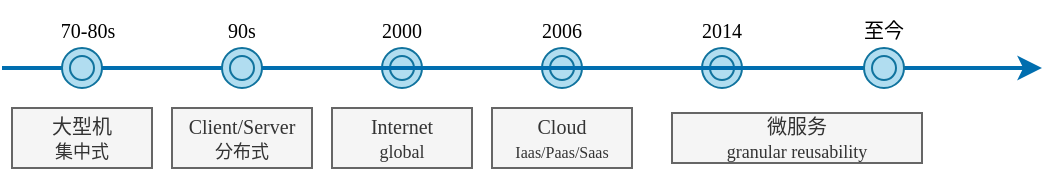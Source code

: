 <mxfile version="26.0.14">
  <diagram name="第 1 页" id="LU0cStmjmYkRrn_uNDRQ">
    <mxGraphModel dx="442" dy="223" grid="1" gridSize="10" guides="1" tooltips="1" connect="1" arrows="1" fold="1" page="1" pageScale="1" pageWidth="827" pageHeight="1169" math="0" shadow="0">
      <root>
        <mxCell id="0" />
        <mxCell id="1" parent="0" />
        <mxCell id="v2yjPvonkrgVvbv5Wmdi-2" value="" style="endArrow=classic;html=1;rounded=0;strokeWidth=2;fillColor=#1ba1e2;strokeColor=#006EAF;fontFamily=Times New Roman;" parent="1" source="v2yjPvonkrgVvbv5Wmdi-13" edge="1">
          <mxGeometry width="50" height="50" relative="1" as="geometry">
            <mxPoint x="190" y="360" as="sourcePoint" />
            <mxPoint x="720" y="360" as="targetPoint" />
          </mxGeometry>
        </mxCell>
        <mxCell id="v2yjPvonkrgVvbv5Wmdi-7" value="" style="endArrow=none;html=1;rounded=0;strokeWidth=2;startFill=0;fillColor=#1ba1e2;strokeColor=#006EAF;fontFamily=Times New Roman;" parent="1" target="v2yjPvonkrgVvbv5Wmdi-3" edge="1">
          <mxGeometry width="50" height="50" relative="1" as="geometry">
            <mxPoint x="200" y="360" as="sourcePoint" />
            <mxPoint x="610" y="360" as="targetPoint" />
          </mxGeometry>
        </mxCell>
        <mxCell id="v2yjPvonkrgVvbv5Wmdi-3" value="" style="ellipse;shape=doubleEllipse;whiteSpace=wrap;html=1;aspect=fixed;fillColor=#b1ddf0;strokeColor=#10739e;fontFamily=Times New Roman;" parent="1" vertex="1">
          <mxGeometry x="230" y="350" width="20" height="20" as="geometry" />
        </mxCell>
        <mxCell id="v2yjPvonkrgVvbv5Wmdi-9" value="" style="endArrow=none;html=1;rounded=0;strokeWidth=2;fillColor=#1ba1e2;strokeColor=#006EAF;startFill=0;fontFamily=Times New Roman;" parent="1" source="v2yjPvonkrgVvbv5Wmdi-3" target="v2yjPvonkrgVvbv5Wmdi-8" edge="1">
          <mxGeometry width="50" height="50" relative="1" as="geometry">
            <mxPoint x="250" y="360" as="sourcePoint" />
            <mxPoint x="680" y="360" as="targetPoint" />
          </mxGeometry>
        </mxCell>
        <mxCell id="v2yjPvonkrgVvbv5Wmdi-8" value="" style="ellipse;shape=doubleEllipse;whiteSpace=wrap;html=1;aspect=fixed;fillColor=#b1ddf0;strokeColor=#10739e;fontFamily=Times New Roman;" parent="1" vertex="1">
          <mxGeometry x="310" y="350" width="20" height="20" as="geometry" />
        </mxCell>
        <mxCell id="v2yjPvonkrgVvbv5Wmdi-10" value="" style="ellipse;shape=doubleEllipse;whiteSpace=wrap;html=1;aspect=fixed;fillColor=#b1ddf0;strokeColor=#10739e;fontFamily=Times New Roman;" parent="1" vertex="1">
          <mxGeometry x="390" y="350" width="20" height="20" as="geometry" />
        </mxCell>
        <mxCell id="v2yjPvonkrgVvbv5Wmdi-11" value="" style="ellipse;shape=doubleEllipse;whiteSpace=wrap;html=1;aspect=fixed;fillColor=#b1ddf0;strokeColor=#10739e;fontFamily=Times New Roman;" parent="1" vertex="1">
          <mxGeometry x="470" y="350" width="20" height="20" as="geometry" />
        </mxCell>
        <mxCell id="v2yjPvonkrgVvbv5Wmdi-12" value="" style="ellipse;shape=doubleEllipse;whiteSpace=wrap;html=1;aspect=fixed;fillColor=#b1ddf0;strokeColor=#10739e;fontFamily=Times New Roman;" parent="1" vertex="1">
          <mxGeometry x="550" y="350" width="20" height="20" as="geometry" />
        </mxCell>
        <mxCell id="v2yjPvonkrgVvbv5Wmdi-14" value="70-80s" style="text;html=1;align=center;verticalAlign=middle;whiteSpace=wrap;rounded=0;fontSize=10;fontFamily=Times New Roman;" parent="1" vertex="1">
          <mxGeometry x="218" y="326" width="50" height="30" as="geometry" />
        </mxCell>
        <mxCell id="v2yjPvonkrgVvbv5Wmdi-15" value="90s" style="text;html=1;align=center;verticalAlign=middle;whiteSpace=wrap;rounded=0;fontSize=10;fontFamily=Times New Roman;" parent="1" vertex="1">
          <mxGeometry x="295" y="326" width="50" height="30" as="geometry" />
        </mxCell>
        <mxCell id="v2yjPvonkrgVvbv5Wmdi-16" value="2000" style="text;html=1;align=center;verticalAlign=middle;whiteSpace=wrap;rounded=0;fontSize=10;fontFamily=Times New Roman;" parent="1" vertex="1">
          <mxGeometry x="375" y="326" width="50" height="30" as="geometry" />
        </mxCell>
        <mxCell id="v2yjPvonkrgVvbv5Wmdi-17" value="2006" style="text;html=1;align=center;verticalAlign=middle;whiteSpace=wrap;rounded=0;fontSize=10;fontFamily=Times New Roman;" parent="1" vertex="1">
          <mxGeometry x="455" y="326" width="50" height="30" as="geometry" />
        </mxCell>
        <mxCell id="v2yjPvonkrgVvbv5Wmdi-18" value="2014&lt;span style=&quot;color: rgba(0, 0, 0, 0); font-size: 0px; text-align: start; text-wrap-mode: nowrap;&quot;&gt;%3CmxGraphModel%3E%3Croot%3E%3CmxCell%20id%3D%220%22%2F%3E%3CmxCell%20id%3D%221%22%20parent%3D%220%22%2F%3E%3CmxCell%20id%3D%222%22%20value%3D%222000%22%20style%3D%22text%3Bhtml%3D1%3Balign%3Dcenter%3BverticalAlign%3Dmiddle%3BwhiteSpace%3Dwrap%3Brounded%3D0%3BfontSize%3D10%3B%22%20vertex%3D%221%22%20parent%3D%221%22%3E%3CmxGeometry%20x%3D%22375%22%20y%3D%22326%22%20width%3D%2250%22%20height%3D%2230%22%20as%3D%22geometry%22%2F%3E%3C%2FmxCell%3E%3C%2Froot%3E%3C%2FmxGraphModel%3E&lt;/span&gt;" style="text;html=1;align=center;verticalAlign=middle;whiteSpace=wrap;rounded=0;fontSize=10;fontFamily=Times New Roman;" parent="1" vertex="1">
          <mxGeometry x="535" y="326" width="50" height="30" as="geometry" />
        </mxCell>
        <mxCell id="v2yjPvonkrgVvbv5Wmdi-19" value="至今" style="text;html=1;align=center;verticalAlign=middle;whiteSpace=wrap;rounded=0;fontSize=10;fontFamily=宋体;" parent="1" vertex="1">
          <mxGeometry x="616" y="326" width="50" height="30" as="geometry" />
        </mxCell>
        <mxCell id="v2yjPvonkrgVvbv5Wmdi-21" value="大型机&lt;div&gt;&lt;font style=&quot;font-size: 9px;&quot;&gt;集中式&lt;/font&gt;&lt;/div&gt;" style="rounded=0;whiteSpace=wrap;html=1;fontSize=10;fillColor=#f5f5f5;strokeColor=#666666;fontColor=#333333;fontFamily=宋体;" parent="1" vertex="1">
          <mxGeometry x="205" y="380" width="70" height="30" as="geometry" />
        </mxCell>
        <mxCell id="v2yjPvonkrgVvbv5Wmdi-22" value="Client/Server&lt;br&gt;&lt;div&gt;&lt;font face=&quot;宋体&quot; style=&quot;font-size: 9px;&quot;&gt;分布式&lt;/font&gt;&lt;/div&gt;" style="rounded=0;whiteSpace=wrap;html=1;fontSize=10;fillColor=#f5f5f5;strokeColor=#666666;fontColor=#333333;fontFamily=Times New Roman;" parent="1" vertex="1">
          <mxGeometry x="285" y="380" width="70" height="30" as="geometry" />
        </mxCell>
        <mxCell id="v2yjPvonkrgVvbv5Wmdi-23" value="Internet&lt;div&gt;&lt;font style=&quot;font-size: 9px;&quot;&gt;global&lt;/font&gt;&lt;/div&gt;" style="rounded=0;whiteSpace=wrap;html=1;fontSize=10;fillColor=#f5f5f5;strokeColor=#666666;fontColor=#333333;fontFamily=Times New Roman;" parent="1" vertex="1">
          <mxGeometry x="365" y="380" width="70" height="30" as="geometry" />
        </mxCell>
        <mxCell id="v2yjPvonkrgVvbv5Wmdi-24" value="Cloud&lt;div&gt;&lt;font style=&quot;font-size: 8px;&quot;&gt;Iaas/Paas/Saas&lt;/font&gt;&lt;/div&gt;" style="rounded=0;whiteSpace=wrap;html=1;fontSize=10;fillColor=#f5f5f5;strokeColor=#666666;fontColor=#333333;fontFamily=Times New Roman;" parent="1" vertex="1">
          <mxGeometry x="445" y="380" width="70" height="30" as="geometry" />
        </mxCell>
        <mxCell id="v2yjPvonkrgVvbv5Wmdi-26" value="" style="endArrow=none;html=1;rounded=0;strokeWidth=2;fillColor=#1ba1e2;strokeColor=#006EAF;startFill=0;fontFamily=Times New Roman;" parent="1" source="v2yjPvonkrgVvbv5Wmdi-8" target="v2yjPvonkrgVvbv5Wmdi-13" edge="1">
          <mxGeometry width="50" height="50" relative="1" as="geometry">
            <mxPoint x="330" y="360" as="sourcePoint" />
            <mxPoint x="720" y="360" as="targetPoint" />
          </mxGeometry>
        </mxCell>
        <mxCell id="v2yjPvonkrgVvbv5Wmdi-13" value="" style="ellipse;shape=doubleEllipse;whiteSpace=wrap;html=1;aspect=fixed;fillColor=#b1ddf0;strokeColor=#10739e;fontFamily=Times New Roman;" parent="1" vertex="1">
          <mxGeometry x="631" y="350" width="20" height="20" as="geometry" />
        </mxCell>
        <mxCell id="v2yjPvonkrgVvbv5Wmdi-27" value="&lt;font face=&quot;宋体&quot;&gt;微服务&lt;/font&gt;&lt;br&gt;&lt;div&gt;&lt;font style=&quot;font-size: 9px;&quot;&gt;granular reusability&lt;/font&gt;&lt;/div&gt;" style="rounded=0;whiteSpace=wrap;html=1;fontSize=10;fillColor=#f5f5f5;strokeColor=#666666;fontColor=#333333;fontFamily=Times New Roman;" parent="1" vertex="1">
          <mxGeometry x="535" y="382.5" width="125" height="25" as="geometry" />
        </mxCell>
      </root>
    </mxGraphModel>
  </diagram>
</mxfile>
